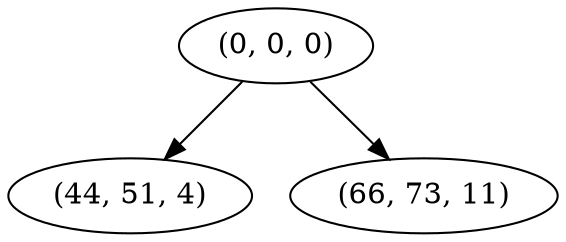 digraph tree {
    "(0, 0, 0)";
    "(44, 51, 4)";
    "(66, 73, 11)";
    "(0, 0, 0)" -> "(44, 51, 4)";
    "(0, 0, 0)" -> "(66, 73, 11)";
}
